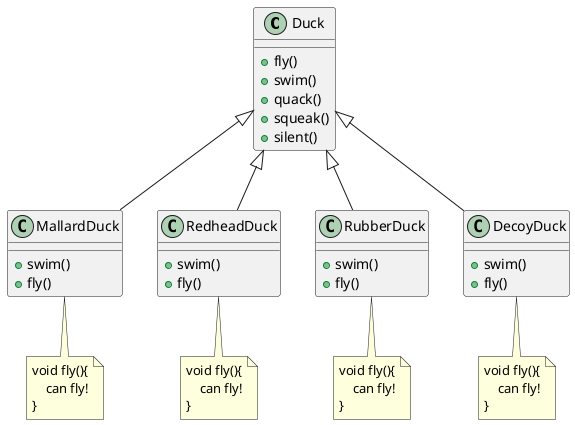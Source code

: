 @startuml init4

class Duck{
    + fly()
    + swim()
    + quack()
    + squeak()
    + silent()
}

together{
    class MallardDuck{
        + swim()
        + fly()
    }

    class RedheadDuck{
        + swim()
        + fly()
    }

    class RubberDuck{
        + swim()
        + fly()
    }

    class DecoyDuck{
        + swim()
        + fly()
    }
}

note bottom of MallardDuck
    void fly(){
        can fly!
    }
end note

note bottom of RedheadDuck
    void fly(){
        can fly!
    }
end note

note bottom of RubberDuck
    void fly(){
        can fly!
    }
end note

note bottom of DecoyDuck
    void fly(){
        can fly!
    }
end note

Duck <|-- MallardDuck
Duck <|-- RedheadDuck
Duck <|-- RubberDuck
Duck <|-- DecoyDuck

@enduml